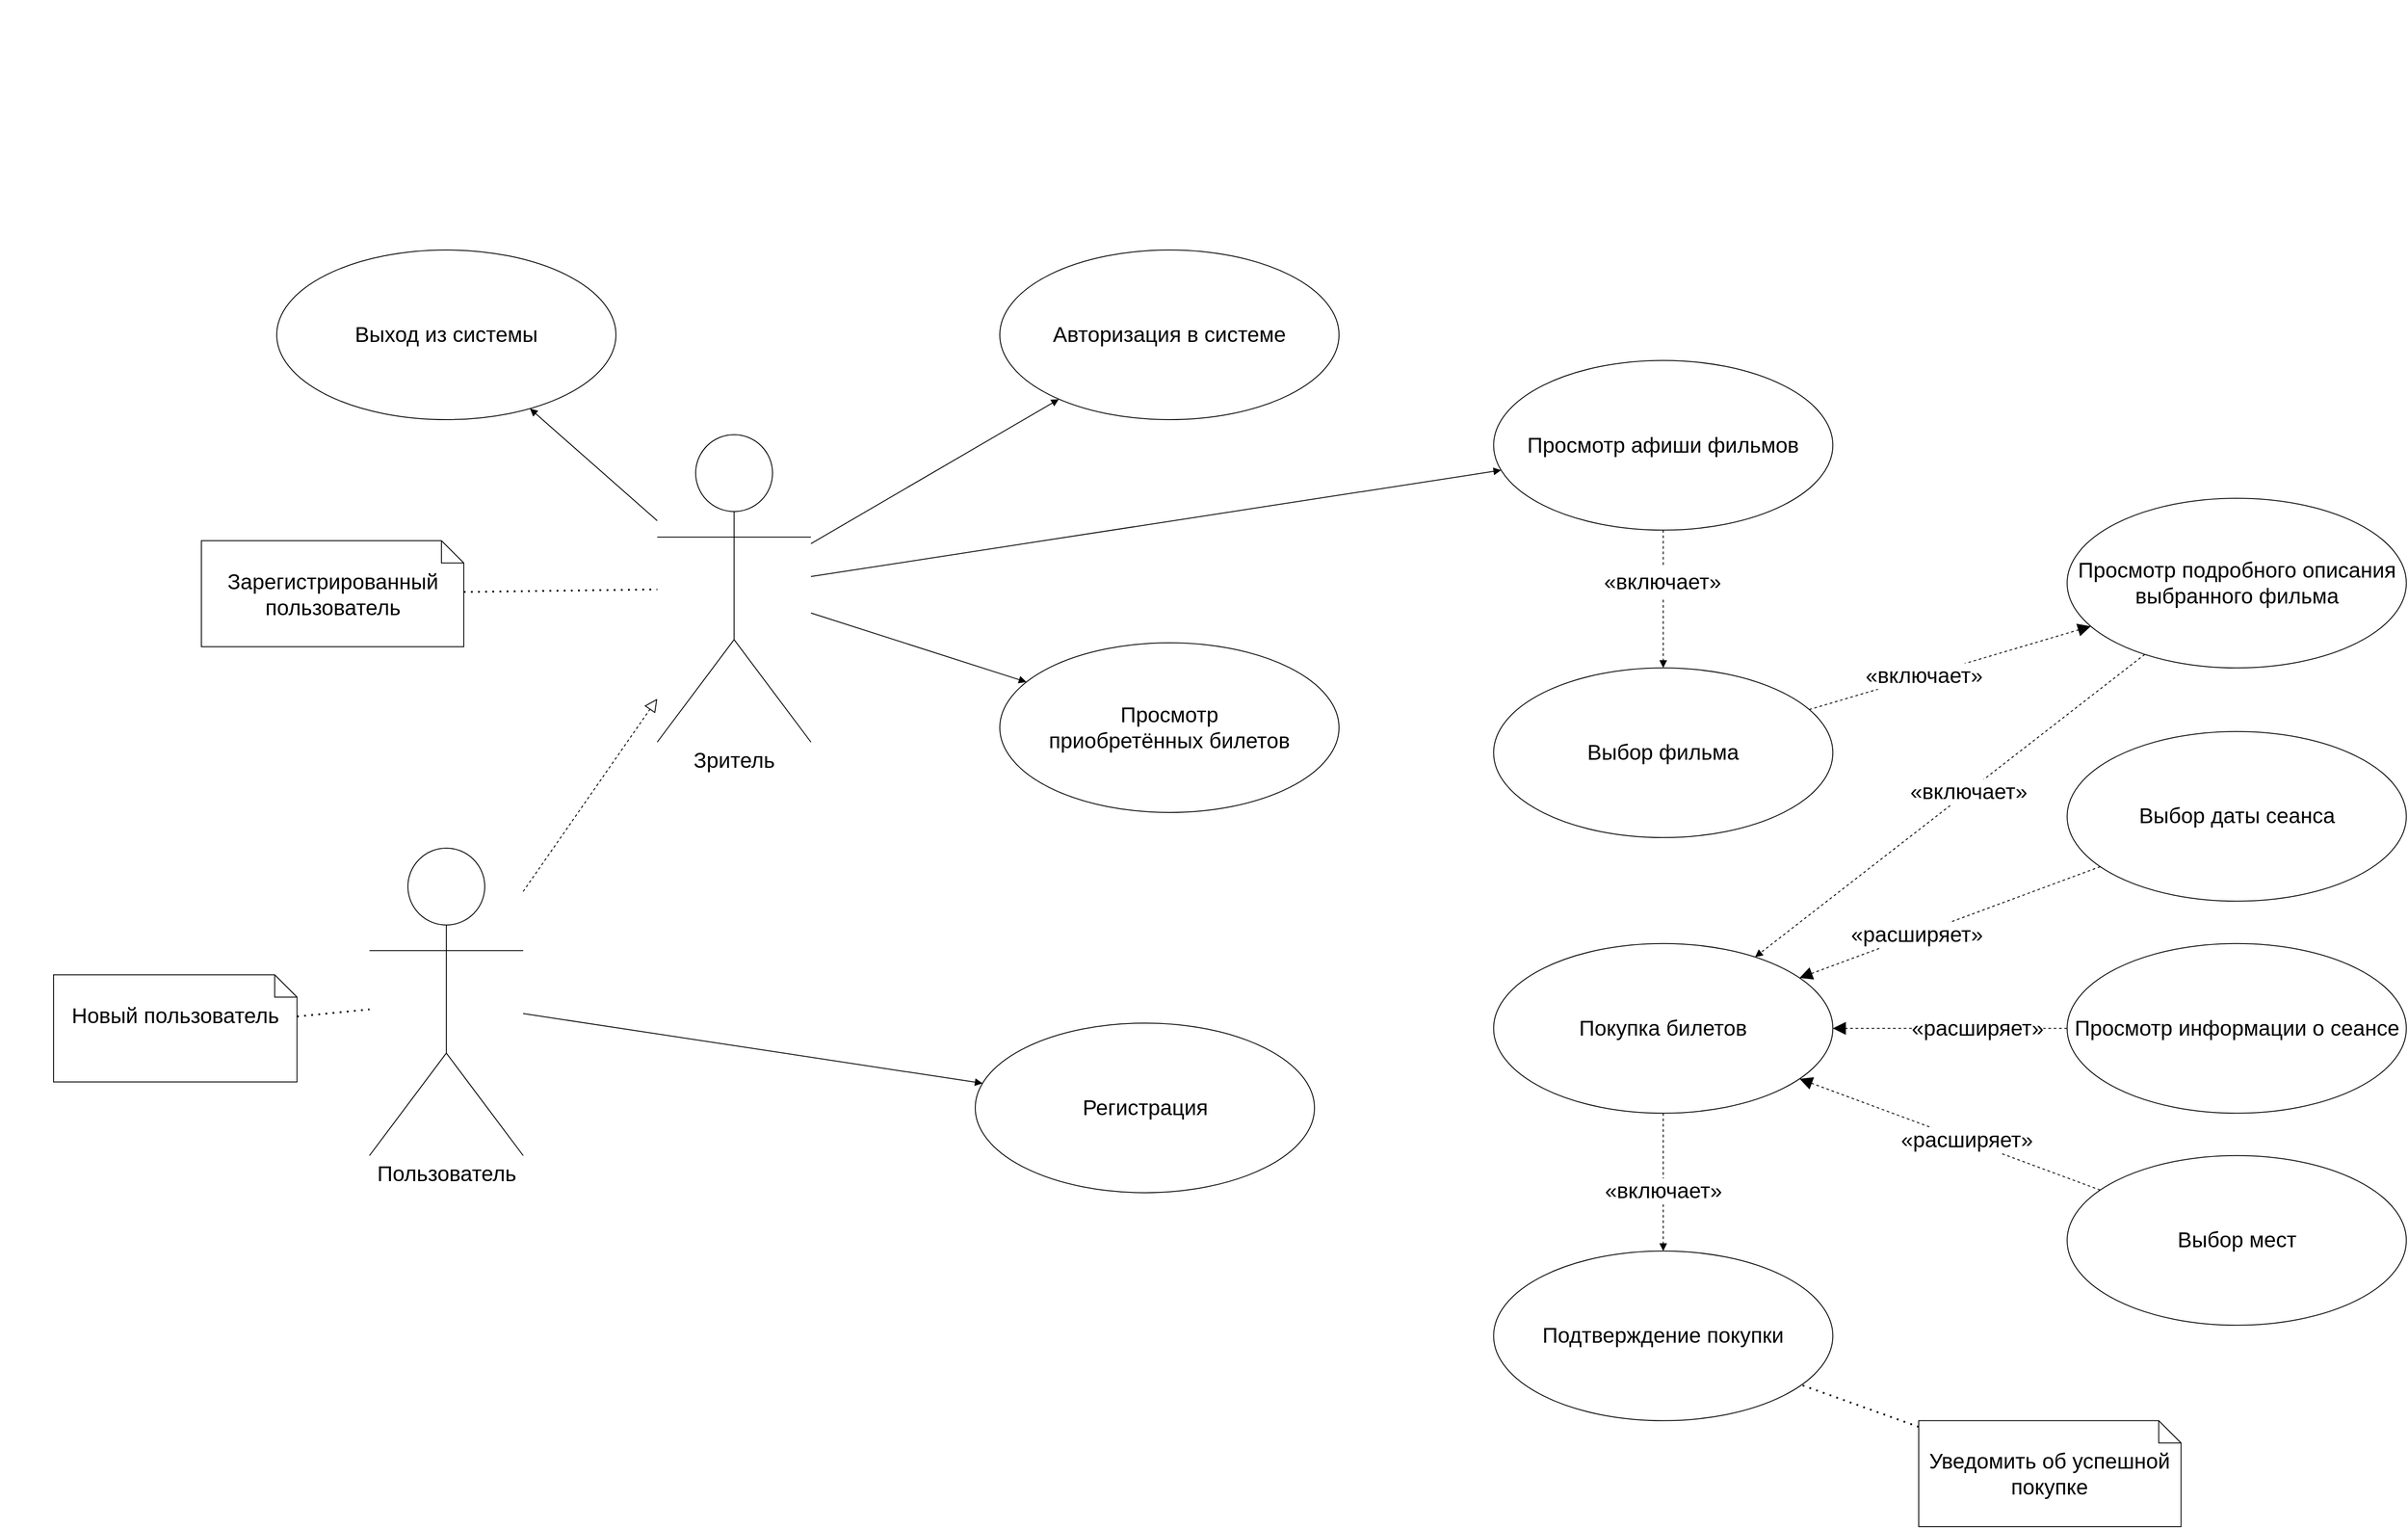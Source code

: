 <mxfile compressed="false" version="14.0.1" type="device">
  <diagram name="Page-1" id="e7e014a7-5840-1c2e-5031-d8a46d1fe8dd">
    <mxGraphModel dx="4063" dy="2134" grid="1" gridSize="10" guides="1" tooltips="1" connect="1" arrows="1" fold="1" page="1" pageScale="1" pageWidth="3300" pageHeight="2339" background="#ffffff" math="0" shadow="0">
      <root>
        <mxCell id="0" />
        <mxCell id="1" parent="0" />
        <mxCell id="rdHQ1jXD_3z0ci2H6yOH-93" value="" style="group" vertex="1" connectable="0" parent="1">
          <mxGeometry x="340" y="380" width="2695.63" height="1710" as="geometry" />
        </mxCell>
        <mxCell id="rdHQ1jXD_3z0ci2H6yOH-41" value="&lt;font style=&quot;font-size: 24px&quot;&gt;Пользователь&lt;/font&gt;" style="shape=umlActor;verticalLabelPosition=bottom;verticalAlign=top;html=1;" vertex="1" parent="rdHQ1jXD_3z0ci2H6yOH-93">
          <mxGeometry x="413.901" y="950" width="172.188" height="344.375" as="geometry" />
        </mxCell>
        <mxCell id="rdHQ1jXD_3z0ci2H6yOH-42" value="&lt;font style=&quot;font-size: 24px&quot;&gt;Просмотр афиши фильмов&lt;/font&gt;" style="ellipse;whiteSpace=wrap;html=1;" vertex="1" parent="rdHQ1jXD_3z0ci2H6yOH-93">
          <mxGeometry x="1673.191" y="403.75" width="380.001" height="190" as="geometry" />
        </mxCell>
        <mxCell id="rdHQ1jXD_3z0ci2H6yOH-45" value="&lt;font style=&quot;font-size: 24px&quot;&gt;Выбор фильма&lt;/font&gt;" style="ellipse;whiteSpace=wrap;html=1;" vertex="1" parent="rdHQ1jXD_3z0ci2H6yOH-93">
          <mxGeometry x="1673.191" y="748.125" width="380.001" height="190" as="geometry" />
        </mxCell>
        <mxCell id="rdHQ1jXD_3z0ci2H6yOH-46" value="&lt;font style=&quot;font-size: 24px&quot;&gt;Выбор даты сеанса&lt;/font&gt;" style="ellipse;whiteSpace=wrap;html=1;" vertex="1" parent="rdHQ1jXD_3z0ci2H6yOH-93">
          <mxGeometry x="2315.629" y="819.375" width="380.001" height="190" as="geometry" />
        </mxCell>
        <mxCell id="rdHQ1jXD_3z0ci2H6yOH-47" value="&lt;font style=&quot;font-size: 24px&quot;&gt;Выбор мест&lt;/font&gt;" style="ellipse;whiteSpace=wrap;html=1;" vertex="1" parent="rdHQ1jXD_3z0ci2H6yOH-93">
          <mxGeometry x="2315.629" y="1294.375" width="380.001" height="190" as="geometry" />
        </mxCell>
        <mxCell id="rdHQ1jXD_3z0ci2H6yOH-48" value="&lt;span style=&quot;font-size: 24px&quot;&gt;Покупка билетов&lt;/span&gt;" style="ellipse;whiteSpace=wrap;html=1;" vertex="1" parent="rdHQ1jXD_3z0ci2H6yOH-93">
          <mxGeometry x="1673.191" y="1056.875" width="380.001" height="190" as="geometry" />
        </mxCell>
        <mxCell id="rdHQ1jXD_3z0ci2H6yOH-49" value="&lt;span style=&quot;font-size: 24px&quot;&gt;Просмотр приобретённых&amp;nbsp;билетов&lt;/span&gt;" style="ellipse;whiteSpace=wrap;html=1;" vertex="1" parent="rdHQ1jXD_3z0ci2H6yOH-93">
          <mxGeometry x="1120.002" y="719.995" width="380.001" height="190" as="geometry" />
        </mxCell>
        <mxCell id="rdHQ1jXD_3z0ci2H6yOH-50" value="&lt;span style=&quot;font-size: 24px&quot;&gt;Новый пользователь&lt;/span&gt;" style="shape=note2;boundedLbl=1;whiteSpace=wrap;html=1;size=25;verticalAlign=top;align=center;" vertex="1" parent="rdHQ1jXD_3z0ci2H6yOH-93">
          <mxGeometry x="60" y="1091.88" width="272.73" height="120" as="geometry" />
        </mxCell>
        <mxCell id="rdHQ1jXD_3z0ci2H6yOH-51" value="&lt;font style=&quot;font-size: 24px&quot;&gt;Регистрация&lt;/font&gt;" style="ellipse;whiteSpace=wrap;html=1;" vertex="1" parent="rdHQ1jXD_3z0ci2H6yOH-93">
          <mxGeometry x="1092.507" y="1145.938" width="380.001" height="190" as="geometry" />
        </mxCell>
        <mxCell id="rdHQ1jXD_3z0ci2H6yOH-52" value="&lt;font style=&quot;font-size: 24px&quot;&gt;Авторизация в системе&lt;/font&gt;" style="ellipse;whiteSpace=wrap;html=1;" vertex="1" parent="rdHQ1jXD_3z0ci2H6yOH-93">
          <mxGeometry x="1120.002" y="280" width="380.001" height="190" as="geometry" />
        </mxCell>
        <mxCell id="rdHQ1jXD_3z0ci2H6yOH-53" value="" style="endArrow=none;dashed=1;html=1;dashPattern=1 3;strokeWidth=2;" edge="1" parent="rdHQ1jXD_3z0ci2H6yOH-93" source="rdHQ1jXD_3z0ci2H6yOH-50" target="rdHQ1jXD_3z0ci2H6yOH-41">
          <mxGeometry width="50" height="50" relative="1" as="geometry">
            <mxPoint x="617.501" y="1330" as="sourcePoint" />
            <mxPoint x="676.876" y="1270.625" as="targetPoint" />
          </mxGeometry>
        </mxCell>
        <mxCell id="rdHQ1jXD_3z0ci2H6yOH-54" value="&lt;font style=&quot;font-size: 24px&quot;&gt;Зритель&lt;/font&gt;" style="shape=umlActor;verticalLabelPosition=bottom;verticalAlign=top;html=1;" vertex="1" parent="rdHQ1jXD_3z0ci2H6yOH-93">
          <mxGeometry x="736.251" y="486.875" width="172.188" height="344.375" as="geometry" />
        </mxCell>
        <mxCell id="rdHQ1jXD_3z0ci2H6yOH-55" value="&lt;span style=&quot;font-size: 24px&quot;&gt;Зарегистрированный пользователь&lt;/span&gt;" style="shape=note2;boundedLbl=1;whiteSpace=wrap;html=1;size=25;verticalAlign=top;align=center;" vertex="1" parent="rdHQ1jXD_3z0ci2H6yOH-93">
          <mxGeometry x="225.625" y="605.625" width="293.907" height="118.75" as="geometry" />
        </mxCell>
        <mxCell id="rdHQ1jXD_3z0ci2H6yOH-56" value="" style="endArrow=none;dashed=1;html=1;dashPattern=1 3;strokeWidth=2;" edge="1" parent="rdHQ1jXD_3z0ci2H6yOH-93" source="rdHQ1jXD_3z0ci2H6yOH-55" target="rdHQ1jXD_3z0ci2H6yOH-54">
          <mxGeometry width="50" height="50" relative="1" as="geometry">
            <mxPoint x="700.626" y="1317.989" as="sourcePoint" />
            <mxPoint x="866.877" y="1267.226" as="targetPoint" />
          </mxGeometry>
        </mxCell>
        <mxCell id="rdHQ1jXD_3z0ci2H6yOH-57" value="" style="endArrow=block;dashed=1;endFill=0;endSize=12;html=1;" edge="1" parent="rdHQ1jXD_3z0ci2H6yOH-93" source="rdHQ1jXD_3z0ci2H6yOH-41" target="rdHQ1jXD_3z0ci2H6yOH-54">
          <mxGeometry width="160" relative="1" as="geometry">
            <mxPoint x="795.626" y="866.875" as="sourcePoint" />
            <mxPoint x="985.627" y="866.875" as="targetPoint" />
          </mxGeometry>
        </mxCell>
        <mxCell id="rdHQ1jXD_3z0ci2H6yOH-58" value="" style="endArrow=block;startArrow=none;endFill=1;startFill=0;html=1;" edge="1" parent="rdHQ1jXD_3z0ci2H6yOH-93" source="rdHQ1jXD_3z0ci2H6yOH-41" target="rdHQ1jXD_3z0ci2H6yOH-51">
          <mxGeometry width="160" relative="1" as="geometry">
            <mxPoint x="320.626" y="1009.375" as="sourcePoint" />
            <mxPoint x="510.626" y="1009.375" as="targetPoint" />
          </mxGeometry>
        </mxCell>
        <mxCell id="rdHQ1jXD_3z0ci2H6yOH-59" value="" style="endArrow=block;startArrow=none;endFill=1;startFill=0;html=1;" edge="1" parent="rdHQ1jXD_3z0ci2H6yOH-93" source="rdHQ1jXD_3z0ci2H6yOH-54" target="rdHQ1jXD_3z0ci2H6yOH-52">
          <mxGeometry width="160" relative="1" as="geometry">
            <mxPoint x="813.439" y="1324.624" as="sourcePoint" />
            <mxPoint x="1186.161" y="1553.258" as="targetPoint" />
          </mxGeometry>
        </mxCell>
        <mxCell id="rdHQ1jXD_3z0ci2H6yOH-60" value="" style="endArrow=block;startArrow=none;endFill=1;startFill=0;html=1;" edge="1" parent="rdHQ1jXD_3z0ci2H6yOH-93" source="rdHQ1jXD_3z0ci2H6yOH-54" target="rdHQ1jXD_3z0ci2H6yOH-42">
          <mxGeometry width="160" relative="1" as="geometry">
            <mxPoint x="825.314" y="1336.499" as="sourcePoint" />
            <mxPoint x="1198.036" y="1565.133" as="targetPoint" />
          </mxGeometry>
        </mxCell>
        <mxCell id="rdHQ1jXD_3z0ci2H6yOH-61" value="&lt;font style=&quot;font-size: 24px&quot;&gt;Просмотр подробного описания выбранного фильма&lt;/font&gt;" style="ellipse;whiteSpace=wrap;html=1;" vertex="1" parent="rdHQ1jXD_3z0ci2H6yOH-93">
          <mxGeometry x="2315.629" y="558.125" width="380.001" height="190" as="geometry" />
        </mxCell>
        <mxCell id="rdHQ1jXD_3z0ci2H6yOH-62" value="&lt;font style=&quot;font-size: 24px&quot;&gt;Просмотр информации о сеансе&lt;/font&gt;" style="ellipse;whiteSpace=wrap;html=1;" vertex="1" parent="rdHQ1jXD_3z0ci2H6yOH-93">
          <mxGeometry x="2315.629" y="1056.875" width="380.001" height="190" as="geometry" />
        </mxCell>
        <mxCell id="rdHQ1jXD_3z0ci2H6yOH-63" value="" style="endArrow=block;startArrow=none;endFill=1;startFill=0;html=1;" edge="1" parent="rdHQ1jXD_3z0ci2H6yOH-93" source="rdHQ1jXD_3z0ci2H6yOH-54" target="rdHQ1jXD_3z0ci2H6yOH-49">
          <mxGeometry width="160" relative="1" as="geometry">
            <mxPoint x="1098.44" y="724.097" as="sourcePoint" />
            <mxPoint x="1589.776" y="553.087" as="targetPoint" />
          </mxGeometry>
        </mxCell>
        <mxCell id="rdHQ1jXD_3z0ci2H6yOH-65" value="" style="endArrow=block;dashed=1;endFill=1;endSize=12;html=1;" edge="1" parent="rdHQ1jXD_3z0ci2H6yOH-93" source="rdHQ1jXD_3z0ci2H6yOH-45" target="rdHQ1jXD_3z0ci2H6yOH-61">
          <mxGeometry width="160" relative="1" as="geometry">
            <mxPoint x="2066.254" y="1009.375" as="sourcePoint" />
            <mxPoint x="2256.254" y="1009.375" as="targetPoint" />
          </mxGeometry>
        </mxCell>
        <mxCell id="rdHQ1jXD_3z0ci2H6yOH-91" value="&lt;span style=&quot;font-size: 24px&quot;&gt;«включает»&lt;/span&gt;" style="edgeLabel;html=1;align=center;verticalAlign=middle;resizable=0;points=[];" vertex="1" connectable="0" parent="rdHQ1jXD_3z0ci2H6yOH-65">
          <mxGeometry x="-0.191" relative="1" as="geometry">
            <mxPoint as="offset" />
          </mxGeometry>
        </mxCell>
        <mxCell id="rdHQ1jXD_3z0ci2H6yOH-67" value="" style="endArrow=block;dashed=1;endFill=1;endSize=12;html=1;" edge="1" parent="rdHQ1jXD_3z0ci2H6yOH-93" source="rdHQ1jXD_3z0ci2H6yOH-62" target="rdHQ1jXD_3z0ci2H6yOH-48">
          <mxGeometry width="160" relative="1" as="geometry">
            <mxPoint x="2233.24" y="713.566" as="sourcePoint" />
            <mxPoint x="2374.269" y="592.684" as="targetPoint" />
          </mxGeometry>
        </mxCell>
        <mxCell id="rdHQ1jXD_3z0ci2H6yOH-88" value="&lt;span style=&quot;font-size: 24px&quot;&gt;«расширяет»&lt;/span&gt;" style="edgeLabel;html=1;align=center;verticalAlign=middle;resizable=0;points=[];" vertex="1" connectable="0" parent="rdHQ1jXD_3z0ci2H6yOH-67">
          <mxGeometry x="-0.231" relative="1" as="geometry">
            <mxPoint as="offset" />
          </mxGeometry>
        </mxCell>
        <mxCell id="rdHQ1jXD_3z0ci2H6yOH-68" value="" style="endArrow=block;dashed=1;endFill=1;endSize=12;html=1;" edge="1" parent="rdHQ1jXD_3z0ci2H6yOH-93" source="rdHQ1jXD_3z0ci2H6yOH-46" target="rdHQ1jXD_3z0ci2H6yOH-48">
          <mxGeometry width="160" relative="1" as="geometry">
            <mxPoint x="2450.453" y="1183.612" as="sourcePoint" />
            <mxPoint x="2060.677" y="1226.574" as="targetPoint" />
          </mxGeometry>
        </mxCell>
        <mxCell id="rdHQ1jXD_3z0ci2H6yOH-89" value="&lt;span style=&quot;font-size: 24px&quot;&gt;«расширяет»&lt;/span&gt;" style="edgeLabel;html=1;align=center;verticalAlign=middle;resizable=0;points=[];" vertex="1" connectable="0" parent="rdHQ1jXD_3z0ci2H6yOH-68">
          <mxGeometry x="0.223" relative="1" as="geometry">
            <mxPoint as="offset" />
          </mxGeometry>
        </mxCell>
        <mxCell id="rdHQ1jXD_3z0ci2H6yOH-69" value="" style="endArrow=block;dashed=1;endFill=1;endSize=12;html=1;" edge="1" parent="rdHQ1jXD_3z0ci2H6yOH-93" source="rdHQ1jXD_3z0ci2H6yOH-47" target="rdHQ1jXD_3z0ci2H6yOH-48">
          <mxGeometry width="160" relative="1" as="geometry">
            <mxPoint x="2462.328" y="1195.487" as="sourcePoint" />
            <mxPoint x="2072.552" y="1238.449" as="targetPoint" />
          </mxGeometry>
        </mxCell>
        <mxCell id="rdHQ1jXD_3z0ci2H6yOH-87" value="&lt;span style=&quot;font-size: 24px&quot;&gt;«расширяет»&lt;/span&gt;" style="edgeLabel;html=1;align=center;verticalAlign=middle;resizable=0;points=[];" vertex="1" connectable="0" parent="rdHQ1jXD_3z0ci2H6yOH-69">
          <mxGeometry x="-0.107" y="-1" relative="1" as="geometry">
            <mxPoint as="offset" />
          </mxGeometry>
        </mxCell>
        <mxCell id="rdHQ1jXD_3z0ci2H6yOH-73" value="&lt;span style=&quot;font-size: 24px&quot;&gt;Выход из системы&lt;/span&gt;" style="ellipse;whiteSpace=wrap;html=1;" vertex="1" parent="rdHQ1jXD_3z0ci2H6yOH-93">
          <mxGeometry x="309.997" y="280" width="380.001" height="190" as="geometry" />
        </mxCell>
        <mxCell id="rdHQ1jXD_3z0ci2H6yOH-74" value="" style="endArrow=block;startArrow=none;endFill=1;startFill=0;html=1;" edge="1" parent="rdHQ1jXD_3z0ci2H6yOH-93" source="rdHQ1jXD_3z0ci2H6yOH-54" target="rdHQ1jXD_3z0ci2H6yOH-73">
          <mxGeometry width="160" relative="1" as="geometry">
            <mxPoint x="1098.44" y="774.5" as="sourcePoint" />
            <mxPoint x="1265.363" y="814.125" as="targetPoint" />
          </mxGeometry>
        </mxCell>
        <mxCell id="rdHQ1jXD_3z0ci2H6yOH-75" value="&lt;span style=&quot;font-size: 24px&quot;&gt;Уведомить об успешной покупке&lt;/span&gt;" style="shape=note2;boundedLbl=1;whiteSpace=wrap;html=1;size=25;verticalAlign=top;align=center;" vertex="1" parent="rdHQ1jXD_3z0ci2H6yOH-93">
          <mxGeometry x="2149.379" y="1591.25" width="293.907" height="118.75" as="geometry" />
        </mxCell>
        <mxCell id="rdHQ1jXD_3z0ci2H6yOH-76" value="" style="endArrow=none;dashed=1;html=1;dashPattern=1 3;strokeWidth=2;" edge="1" parent="rdHQ1jXD_3z0ci2H6yOH-93" source="rdHQ1jXD_3z0ci2H6yOH-75" target="rdHQ1jXD_3z0ci2H6yOH-77">
          <mxGeometry width="50" height="50" relative="1" as="geometry">
            <mxPoint x="857.617" y="819.375" as="sourcePoint" />
            <mxPoint x="926.252" y="790.404" as="targetPoint" />
          </mxGeometry>
        </mxCell>
        <mxCell id="rdHQ1jXD_3z0ci2H6yOH-77" value="&lt;font style=&quot;font-size: 24px&quot;&gt;Подтверждение покупки&lt;/font&gt;" style="ellipse;whiteSpace=wrap;html=1;" vertex="1" parent="rdHQ1jXD_3z0ci2H6yOH-93">
          <mxGeometry x="1673.191" y="1401.25" width="380.001" height="190" as="geometry" />
        </mxCell>
        <mxCell id="rdHQ1jXD_3z0ci2H6yOH-79" value="" style="endArrow=block;startArrow=none;endFill=1;startFill=0;html=1;dashed=1;" edge="1" parent="rdHQ1jXD_3z0ci2H6yOH-93" source="rdHQ1jXD_3z0ci2H6yOH-42" target="rdHQ1jXD_3z0ci2H6yOH-45">
          <mxGeometry width="160" relative="1" as="geometry">
            <mxPoint x="1098.44" y="729.781" as="sourcePoint" />
            <mxPoint x="1709.68" y="557.389" as="targetPoint" />
          </mxGeometry>
        </mxCell>
        <mxCell id="rdHQ1jXD_3z0ci2H6yOH-82" value="&lt;span style=&quot;font-size: 24px ; line-height: 150%&quot;&gt;«включает»&lt;/span&gt;" style="edgeLabel;html=1;align=center;verticalAlign=middle;resizable=0;points=[];" vertex="1" connectable="0" parent="rdHQ1jXD_3z0ci2H6yOH-79">
          <mxGeometry x="-0.272" y="-1" relative="1" as="geometry">
            <mxPoint y="1" as="offset" />
          </mxGeometry>
        </mxCell>
        <mxCell id="rdHQ1jXD_3z0ci2H6yOH-80" value="" style="endArrow=block;startArrow=none;endFill=1;startFill=0;html=1;dashed=1;" edge="1" parent="rdHQ1jXD_3z0ci2H6yOH-93" source="rdHQ1jXD_3z0ci2H6yOH-61" target="rdHQ1jXD_3z0ci2H6yOH-48">
          <mxGeometry width="160" relative="1" as="geometry">
            <mxPoint x="1875.066" y="605.625" as="sourcePoint" />
            <mxPoint x="1745.628" y="985.625" as="targetPoint" />
            <Array as="points" />
          </mxGeometry>
        </mxCell>
        <mxCell id="rdHQ1jXD_3z0ci2H6yOH-85" value="&lt;span style=&quot;font-size: 24px&quot;&gt;«включает»&lt;/span&gt;" style="edgeLabel;html=1;align=center;verticalAlign=middle;resizable=0;points=[];" vertex="1" connectable="0" parent="rdHQ1jXD_3z0ci2H6yOH-80">
          <mxGeometry x="-0.094" relative="1" as="geometry">
            <mxPoint as="offset" />
          </mxGeometry>
        </mxCell>
        <mxCell id="rdHQ1jXD_3z0ci2H6yOH-81" value="" style="endArrow=block;startArrow=none;endFill=1;startFill=0;html=1;dashed=1;" edge="1" parent="rdHQ1jXD_3z0ci2H6yOH-93" source="rdHQ1jXD_3z0ci2H6yOH-48" target="rdHQ1jXD_3z0ci2H6yOH-77">
          <mxGeometry width="160" relative="1" as="geometry">
            <mxPoint x="1875.066" y="950" as="sourcePoint" />
            <mxPoint x="1875.066" y="1068.75" as="targetPoint" />
          </mxGeometry>
        </mxCell>
        <mxCell id="rdHQ1jXD_3z0ci2H6yOH-86" value="&lt;span style=&quot;font-size: 24px&quot;&gt;«включает»&lt;/span&gt;" style="edgeLabel;html=1;align=center;verticalAlign=middle;resizable=0;points=[];" vertex="1" connectable="0" parent="rdHQ1jXD_3z0ci2H6yOH-81">
          <mxGeometry x="0.122" relative="1" as="geometry">
            <mxPoint as="offset" />
          </mxGeometry>
        </mxCell>
      </root>
    </mxGraphModel>
  </diagram>
</mxfile>
